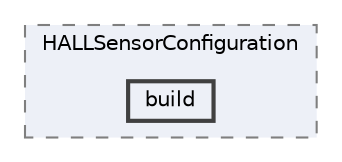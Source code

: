 digraph "EGEMOBİL/EEM_TASK/MotorDriveFeature/HALLSensorConfiguration/build"
{
 // LATEX_PDF_SIZE
  bgcolor="transparent";
  edge [fontname=Helvetica,fontsize=10,labelfontname=Helvetica,labelfontsize=10];
  node [fontname=Helvetica,fontsize=10,shape=box,height=0.2,width=0.4];
  compound=true
  subgraph clusterdir_fd5d0247f65a462077ceda84de50f572 {
    graph [ bgcolor="#edf0f7", pencolor="grey50", label="HALLSensorConfiguration", fontname=Helvetica,fontsize=10 style="filled,dashed", URL="dir_fd5d0247f65a462077ceda84de50f572.html",tooltip=""]
  dir_d71505defd6d92335d20378ef5fa4a04 [label="build", fillcolor="#edf0f7", color="grey25", style="filled,bold", URL="dir_d71505defd6d92335d20378ef5fa4a04.html",tooltip=""];
  }
}
